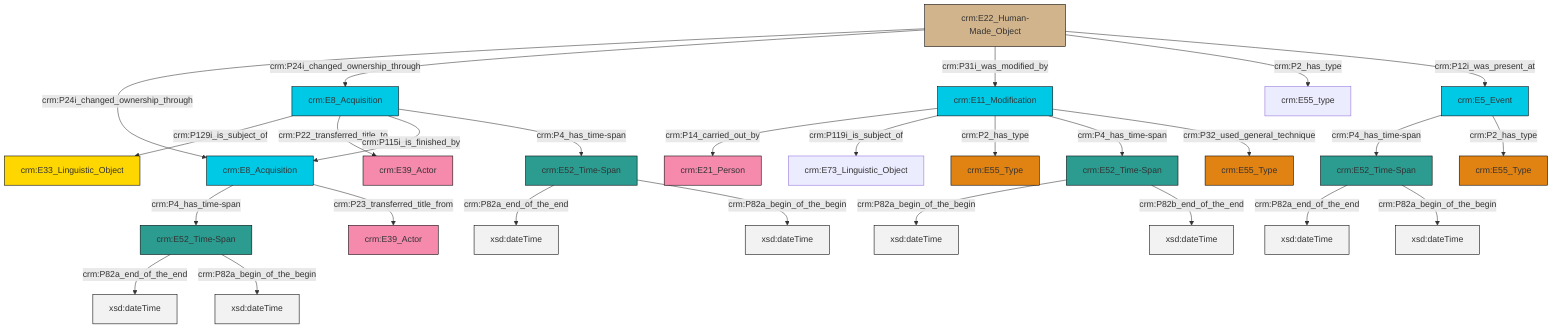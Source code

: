 graph TD
classDef Literal fill:#f2f2f2,stroke:#000000;
classDef CRM_Entity fill:#FFFFFF,stroke:#000000;
classDef Temporal_Entity fill:#00C9E6, stroke:#000000;
classDef Type fill:#E18312, stroke:#000000;
classDef Time-Span fill:#2C9C91, stroke:#000000;
classDef Appellation fill:#FFEB7F, stroke:#000000;
classDef Place fill:#008836, stroke:#000000;
classDef Persistent_Item fill:#B266B2, stroke:#000000;
classDef Conceptual_Object fill:#FFD700, stroke:#000000;
classDef Physical_Thing fill:#D2B48C, stroke:#000000;
classDef Actor fill:#f58aad, stroke:#000000;
classDef PC_Classes fill:#4ce600, stroke:#000000;
classDef Multi fill:#cccccc,stroke:#000000;

4["crm:E22_Human-Made_Object"]:::Physical_Thing -->|crm:P24i_changed_ownership_through| 5["crm:E8_Acquisition"]:::Temporal_Entity
6["crm:E11_Modification"]:::Temporal_Entity -->|crm:P14_carried_out_by| 7["crm:E21_Person"]:::Actor
8["crm:E8_Acquisition"]:::Temporal_Entity -->|crm:P129i_is_subject_of| 9["crm:E33_Linguistic_Object"]:::Conceptual_Object
16["crm:E52_Time-Span"]:::Time-Span -->|crm:P82a_end_of_the_end| 17[xsd:dateTime]:::Literal
20["crm:E52_Time-Span"]:::Time-Span -->|crm:P82a_end_of_the_end| 21[xsd:dateTime]:::Literal
5["crm:E8_Acquisition"]:::Temporal_Entity -->|crm:P4_has_time-span| 16["crm:E52_Time-Span"]:::Time-Span
0["crm:E5_Event"]:::Temporal_Entity -->|crm:P4_has_time-span| 24["crm:E52_Time-Span"]:::Time-Span
6["crm:E11_Modification"]:::Temporal_Entity -->|crm:P119i_is_subject_of| 14["crm:E73_Linguistic_Object"]:::Default
4["crm:E22_Human-Made_Object"]:::Physical_Thing -->|crm:P24i_changed_ownership_through| 8["crm:E8_Acquisition"]:::Temporal_Entity
8["crm:E8_Acquisition"]:::Temporal_Entity -->|crm:P22_transferred_title_to| 18["crm:E39_Actor"]:::Actor
4["crm:E22_Human-Made_Object"]:::Physical_Thing -->|crm:P31i_was_modified_by| 6["crm:E11_Modification"]:::Temporal_Entity
12["crm:E52_Time-Span"]:::Time-Span -->|crm:P82a_begin_of_the_begin| 26[xsd:dateTime]:::Literal
24["crm:E52_Time-Span"]:::Time-Span -->|crm:P82a_end_of_the_end| 27[xsd:dateTime]:::Literal
4["crm:E22_Human-Made_Object"]:::Physical_Thing -->|crm:P2_has_type| 29["crm:E55_type"]:::Default
12["crm:E52_Time-Span"]:::Time-Span -->|crm:P82b_end_of_the_end| 33[xsd:dateTime]:::Literal
16["crm:E52_Time-Span"]:::Time-Span -->|crm:P82a_begin_of_the_begin| 34[xsd:dateTime]:::Literal
0["crm:E5_Event"]:::Temporal_Entity -->|crm:P2_has_type| 10["crm:E55_Type"]:::Type
8["crm:E8_Acquisition"]:::Temporal_Entity -->|crm:P115i_is_finished_by| 5["crm:E8_Acquisition"]:::Temporal_Entity
5["crm:E8_Acquisition"]:::Temporal_Entity -->|crm:P23_transferred_title_from| 22["crm:E39_Actor"]:::Actor
20["crm:E52_Time-Span"]:::Time-Span -->|crm:P82a_begin_of_the_begin| 35[xsd:dateTime]:::Literal
4["crm:E22_Human-Made_Object"]:::Physical_Thing -->|crm:P12i_was_present_at| 0["crm:E5_Event"]:::Temporal_Entity
6["crm:E11_Modification"]:::Temporal_Entity -->|crm:P2_has_type| 38["crm:E55_Type"]:::Type
6["crm:E11_Modification"]:::Temporal_Entity -->|crm:P4_has_time-span| 12["crm:E52_Time-Span"]:::Time-Span
24["crm:E52_Time-Span"]:::Time-Span -->|crm:P82a_begin_of_the_begin| 39[xsd:dateTime]:::Literal
6["crm:E11_Modification"]:::Temporal_Entity -->|crm:P32_used_general_technique| 2["crm:E55_Type"]:::Type
8["crm:E8_Acquisition"]:::Temporal_Entity -->|crm:P4_has_time-span| 20["crm:E52_Time-Span"]:::Time-Span